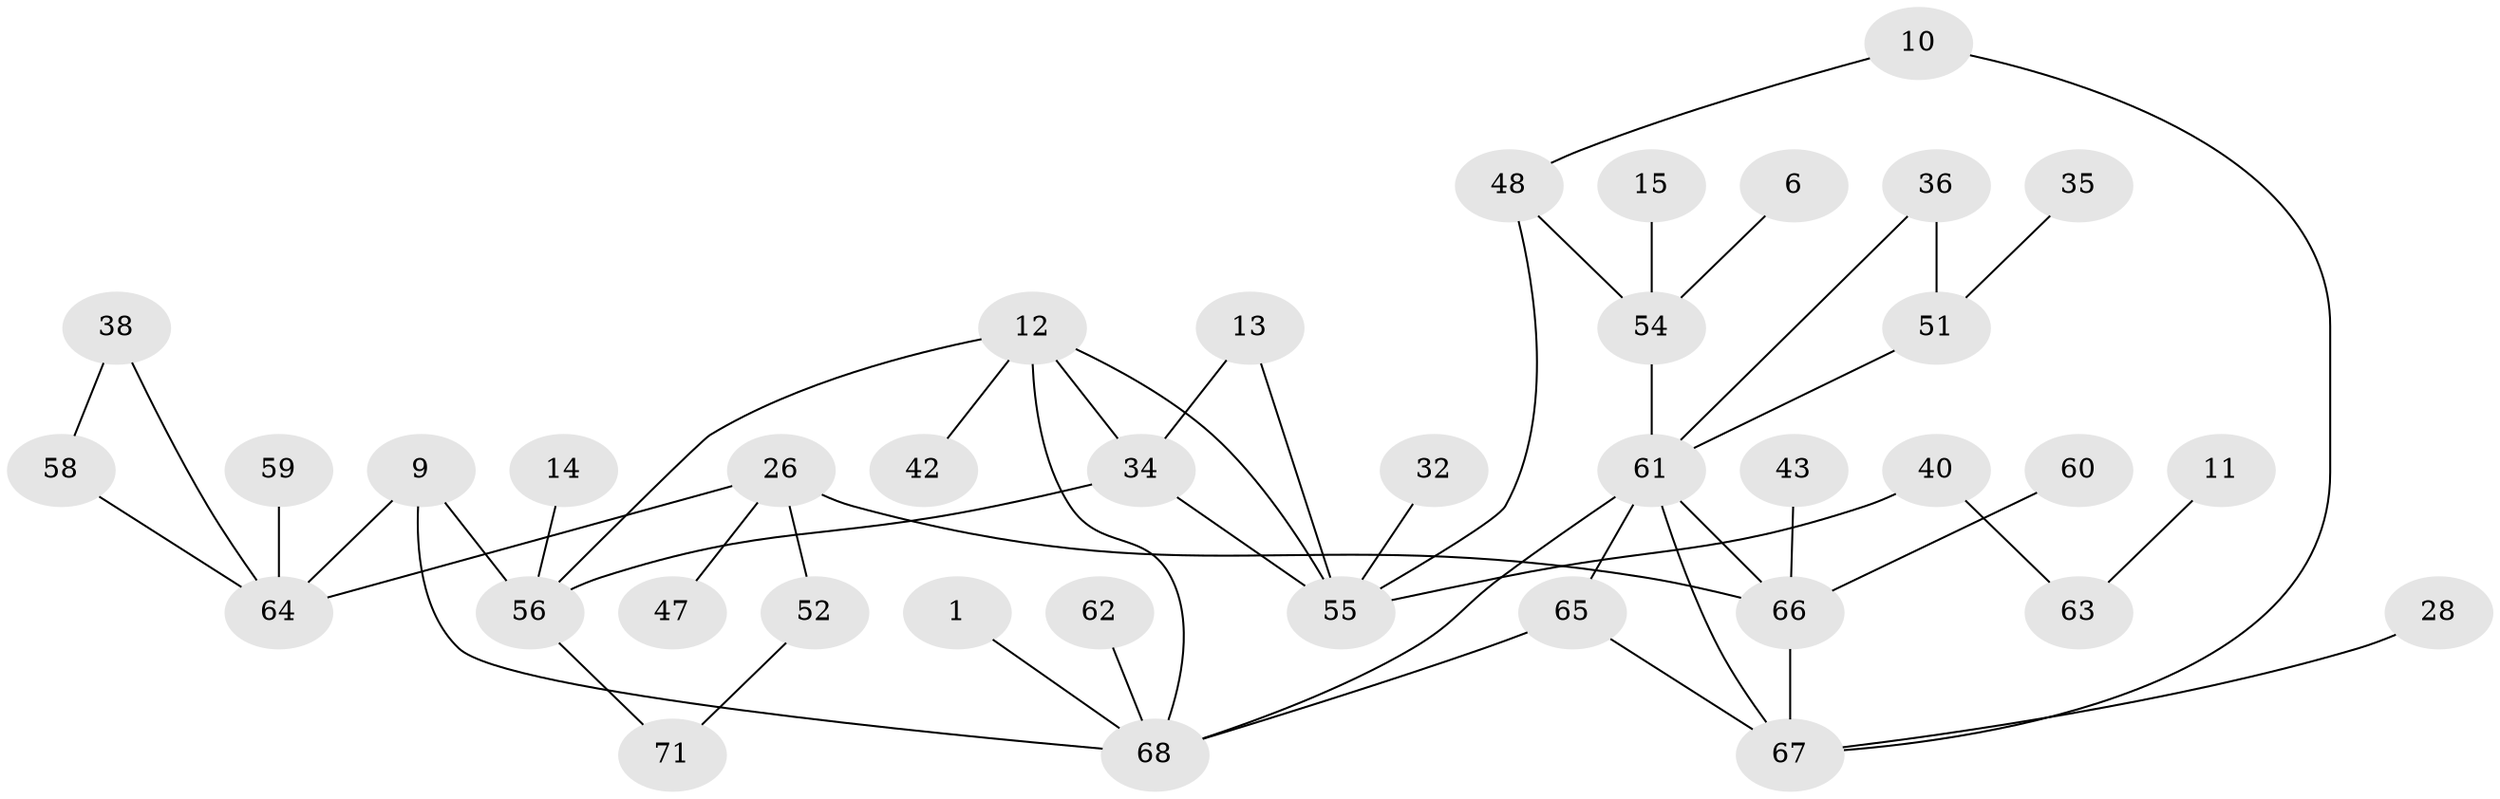 // original degree distribution, {1: 0.2986111111111111, 0: 0.1875, 2: 0.2916666666666667, 5: 0.041666666666666664, 3: 0.10416666666666667, 4: 0.0763888888888889}
// Generated by graph-tools (version 1.1) at 2025/25/03/09/25 03:25:15]
// undirected, 38 vertices, 50 edges
graph export_dot {
graph [start="1"]
  node [color=gray90,style=filled];
  1;
  6;
  9;
  10;
  11;
  12;
  13;
  14;
  15;
  26;
  28;
  32;
  34;
  35;
  36;
  38;
  40;
  42;
  43;
  47;
  48;
  51;
  52;
  54;
  55;
  56;
  58;
  59;
  60;
  61;
  62;
  63;
  64;
  65;
  66;
  67;
  68;
  71;
  1 -- 68 [weight=1.0];
  6 -- 54 [weight=1.0];
  9 -- 56 [weight=1.0];
  9 -- 64 [weight=1.0];
  9 -- 68 [weight=1.0];
  10 -- 48 [weight=1.0];
  10 -- 67 [weight=1.0];
  11 -- 63 [weight=1.0];
  12 -- 34 [weight=1.0];
  12 -- 42 [weight=1.0];
  12 -- 55 [weight=1.0];
  12 -- 56 [weight=1.0];
  12 -- 68 [weight=1.0];
  13 -- 34 [weight=1.0];
  13 -- 55 [weight=1.0];
  14 -- 56 [weight=1.0];
  15 -- 54 [weight=1.0];
  26 -- 47 [weight=1.0];
  26 -- 52 [weight=1.0];
  26 -- 64 [weight=1.0];
  26 -- 66 [weight=2.0];
  28 -- 67 [weight=1.0];
  32 -- 55 [weight=1.0];
  34 -- 55 [weight=1.0];
  34 -- 56 [weight=1.0];
  35 -- 51 [weight=1.0];
  36 -- 51 [weight=1.0];
  36 -- 61 [weight=1.0];
  38 -- 58 [weight=1.0];
  38 -- 64 [weight=1.0];
  40 -- 55 [weight=1.0];
  40 -- 63 [weight=1.0];
  43 -- 66 [weight=1.0];
  48 -- 54 [weight=1.0];
  48 -- 55 [weight=1.0];
  51 -- 61 [weight=1.0];
  52 -- 71 [weight=1.0];
  54 -- 61 [weight=1.0];
  56 -- 71 [weight=1.0];
  58 -- 64 [weight=1.0];
  59 -- 64 [weight=1.0];
  60 -- 66 [weight=1.0];
  61 -- 65 [weight=1.0];
  61 -- 66 [weight=1.0];
  61 -- 67 [weight=1.0];
  61 -- 68 [weight=1.0];
  62 -- 68 [weight=1.0];
  65 -- 67 [weight=1.0];
  65 -- 68 [weight=1.0];
  66 -- 67 [weight=1.0];
}
